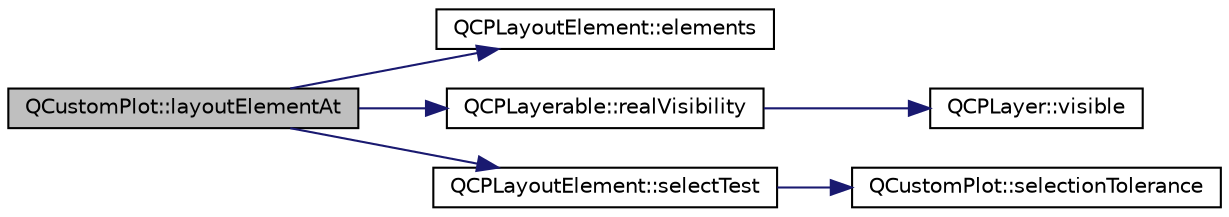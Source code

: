digraph "QCustomPlot::layoutElementAt"
{
 // LATEX_PDF_SIZE
  edge [fontname="Helvetica",fontsize="10",labelfontname="Helvetica",labelfontsize="10"];
  node [fontname="Helvetica",fontsize="10",shape=record];
  rankdir="LR";
  Node1 [label="QCustomPlot::layoutElementAt",height=0.2,width=0.4,color="black", fillcolor="grey75", style="filled", fontcolor="black",tooltip=" "];
  Node1 -> Node2 [color="midnightblue",fontsize="10",style="solid",fontname="Helvetica"];
  Node2 [label="QCPLayoutElement::elements",height=0.2,width=0.4,color="black", fillcolor="white", style="filled",URL="$classQCPLayoutElement.html#a76dec8cb31e498994a944d7647a43309",tooltip=" "];
  Node1 -> Node3 [color="midnightblue",fontsize="10",style="solid",fontname="Helvetica"];
  Node3 [label="QCPLayerable::realVisibility",height=0.2,width=0.4,color="black", fillcolor="white", style="filled",URL="$classQCPLayerable.html#ab054e88f15d485defcb95e7376f119e7",tooltip=" "];
  Node3 -> Node4 [color="midnightblue",fontsize="10",style="solid",fontname="Helvetica"];
  Node4 [label="QCPLayer::visible",height=0.2,width=0.4,color="black", fillcolor="white", style="filled",URL="$classQCPLayer.html#ad1cc2d6b32d2abb33c7f449b964e068c",tooltip=" "];
  Node1 -> Node5 [color="midnightblue",fontsize="10",style="solid",fontname="Helvetica"];
  Node5 [label="QCPLayoutElement::selectTest",height=0.2,width=0.4,color="black", fillcolor="white", style="filled",URL="$classQCPLayoutElement.html#a62d60f1b0ee9bb23e38811d71586d79c",tooltip=" "];
  Node5 -> Node6 [color="midnightblue",fontsize="10",style="solid",fontname="Helvetica"];
  Node6 [label="QCustomPlot::selectionTolerance",height=0.2,width=0.4,color="black", fillcolor="white", style="filled",URL="$classQCustomPlot.html#a5441d11013afeaf4b8f2ea06e8624a25",tooltip=" "];
}
